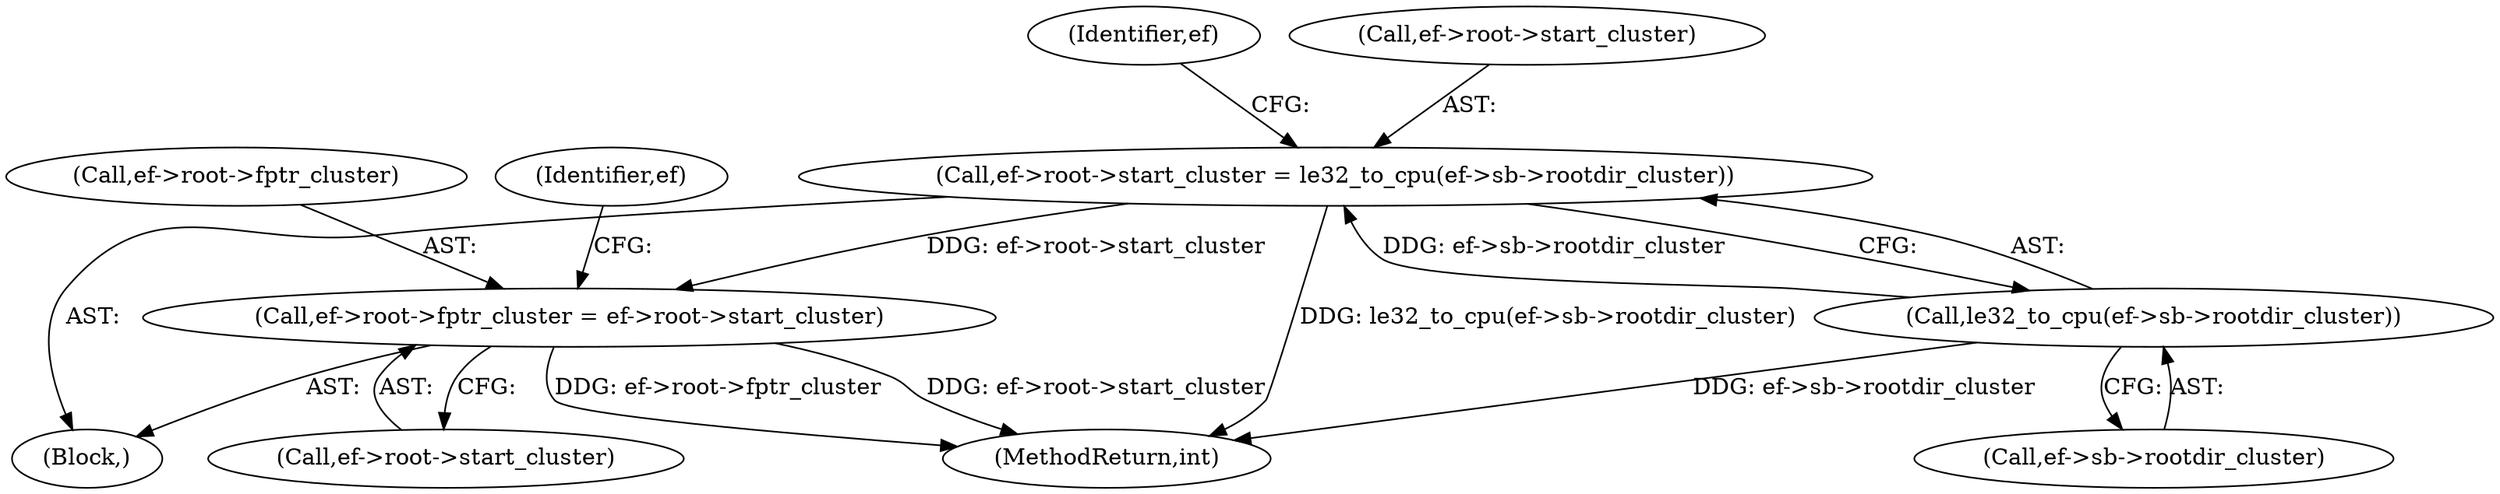 digraph "0_exfat_2e86ae5f81da11f11673d0546efb525af02b7786@pointer" {
"1000542" [label="(Call,ef->root->fptr_cluster = ef->root->start_cluster)"];
"1000530" [label="(Call,ef->root->start_cluster = le32_to_cpu(ef->sb->rootdir_cluster))"];
"1000536" [label="(Call,le32_to_cpu(ef->sb->rootdir_cluster))"];
"1000548" [label="(Call,ef->root->start_cluster)"];
"1000530" [label="(Call,ef->root->start_cluster = le32_to_cpu(ef->sb->rootdir_cluster))"];
"1000536" [label="(Call,le32_to_cpu(ef->sb->rootdir_cluster))"];
"1000545" [label="(Identifier,ef)"];
"1000543" [label="(Call,ef->root->fptr_cluster)"];
"1000686" [label="(MethodReturn,int)"];
"1000109" [label="(Block,)"];
"1000542" [label="(Call,ef->root->fptr_cluster = ef->root->start_cluster)"];
"1000557" [label="(Identifier,ef)"];
"1000537" [label="(Call,ef->sb->rootdir_cluster)"];
"1000531" [label="(Call,ef->root->start_cluster)"];
"1000542" -> "1000109"  [label="AST: "];
"1000542" -> "1000548"  [label="CFG: "];
"1000543" -> "1000542"  [label="AST: "];
"1000548" -> "1000542"  [label="AST: "];
"1000557" -> "1000542"  [label="CFG: "];
"1000542" -> "1000686"  [label="DDG: ef->root->start_cluster"];
"1000542" -> "1000686"  [label="DDG: ef->root->fptr_cluster"];
"1000530" -> "1000542"  [label="DDG: ef->root->start_cluster"];
"1000530" -> "1000109"  [label="AST: "];
"1000530" -> "1000536"  [label="CFG: "];
"1000531" -> "1000530"  [label="AST: "];
"1000536" -> "1000530"  [label="AST: "];
"1000545" -> "1000530"  [label="CFG: "];
"1000530" -> "1000686"  [label="DDG: le32_to_cpu(ef->sb->rootdir_cluster)"];
"1000536" -> "1000530"  [label="DDG: ef->sb->rootdir_cluster"];
"1000536" -> "1000537"  [label="CFG: "];
"1000537" -> "1000536"  [label="AST: "];
"1000536" -> "1000686"  [label="DDG: ef->sb->rootdir_cluster"];
}
